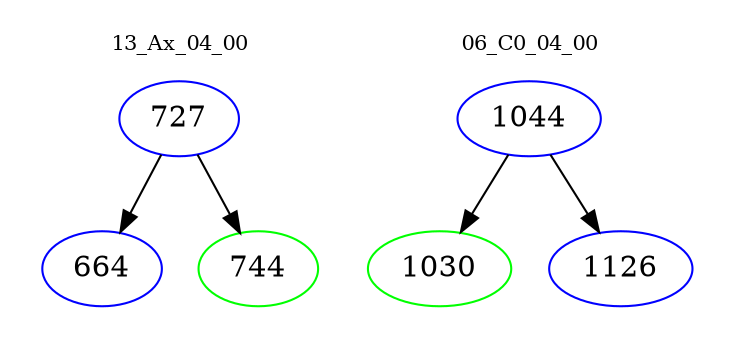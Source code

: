 digraph{
subgraph cluster_0 {
color = white
label = "13_Ax_04_00";
fontsize=10;
T0_727 [label="727", color="blue"]
T0_727 -> T0_664 [color="black"]
T0_664 [label="664", color="blue"]
T0_727 -> T0_744 [color="black"]
T0_744 [label="744", color="green"]
}
subgraph cluster_1 {
color = white
label = "06_C0_04_00";
fontsize=10;
T1_1044 [label="1044", color="blue"]
T1_1044 -> T1_1030 [color="black"]
T1_1030 [label="1030", color="green"]
T1_1044 -> T1_1126 [color="black"]
T1_1126 [label="1126", color="blue"]
}
}
